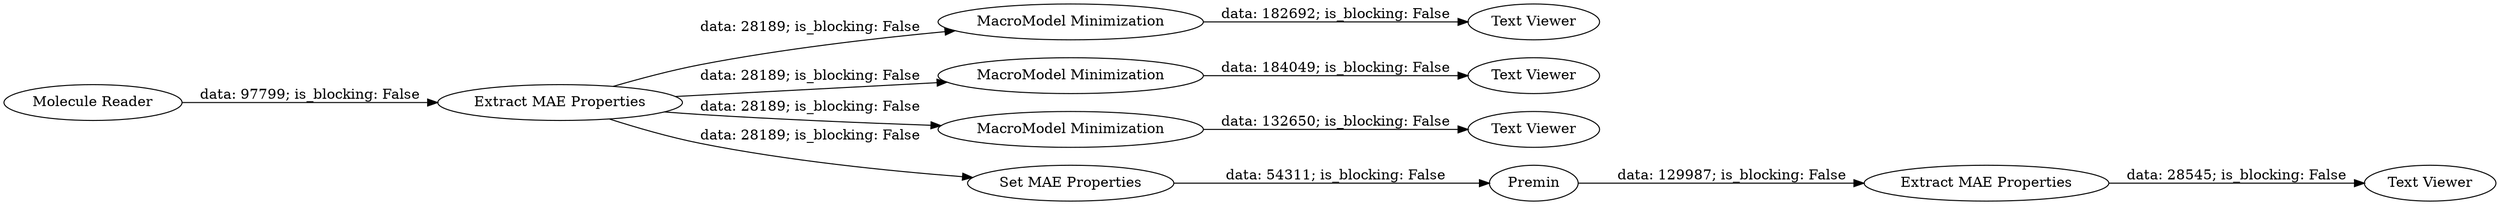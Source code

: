 digraph {
	"-4506738700424686614_157" [label="Text Viewer"]
	"-4506738700424686614_177" [label="Molecule Reader"]
	"-4506738700424686614_174" [label="MacroModel Minimization"]
	"-4506738700424686614_176" [label="MacroModel Minimization"]
	"-4506738700424686614_160" [label="Extract MAE Properties"]
	"-4506738700424686614_175" [label="MacroModel Minimization"]
	"-4506738700424686614_163" [label=Premin]
	"-4506738700424686614_164" [label="Extract MAE Properties"]
	"-4506738700424686614_161" [label="Set MAE Properties"]
	"-4506738700424686614_173" [label="Text Viewer"]
	"-4506738700424686614_158" [label="Text Viewer"]
	"-4506738700424686614_165" [label="Text Viewer"]
	"-4506738700424686614_174" -> "-4506738700424686614_173" [label="data: 182692; is_blocking: False"]
	"-4506738700424686614_177" -> "-4506738700424686614_160" [label="data: 97799; is_blocking: False"]
	"-4506738700424686614_163" -> "-4506738700424686614_164" [label="data: 129987; is_blocking: False"]
	"-4506738700424686614_175" -> "-4506738700424686614_157" [label="data: 132650; is_blocking: False"]
	"-4506738700424686614_161" -> "-4506738700424686614_163" [label="data: 54311; is_blocking: False"]
	"-4506738700424686614_164" -> "-4506738700424686614_165" [label="data: 28545; is_blocking: False"]
	"-4506738700424686614_160" -> "-4506738700424686614_174" [label="data: 28189; is_blocking: False"]
	"-4506738700424686614_160" -> "-4506738700424686614_176" [label="data: 28189; is_blocking: False"]
	"-4506738700424686614_160" -> "-4506738700424686614_175" [label="data: 28189; is_blocking: False"]
	"-4506738700424686614_160" -> "-4506738700424686614_161" [label="data: 28189; is_blocking: False"]
	"-4506738700424686614_176" -> "-4506738700424686614_158" [label="data: 184049; is_blocking: False"]
	rankdir=LR
}
